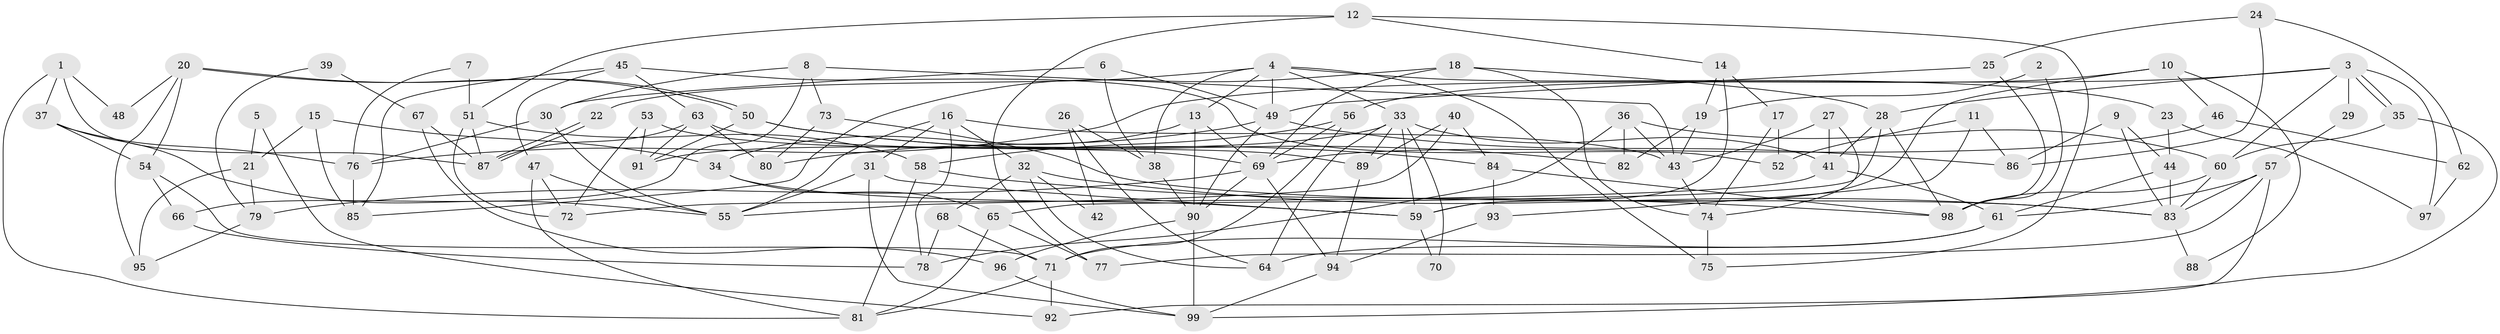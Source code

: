 // coarse degree distribution, {7: 0.07246376811594203, 2: 0.10144927536231885, 8: 0.057971014492753624, 5: 0.2028985507246377, 6: 0.11594202898550725, 4: 0.2898550724637681, 3: 0.13043478260869565, 9: 0.014492753623188406, 11: 0.014492753623188406}
// Generated by graph-tools (version 1.1) at 2025/23/03/03/25 07:23:59]
// undirected, 99 vertices, 198 edges
graph export_dot {
graph [start="1"]
  node [color=gray90,style=filled];
  1;
  2;
  3;
  4;
  5;
  6;
  7;
  8;
  9;
  10;
  11;
  12;
  13;
  14;
  15;
  16;
  17;
  18;
  19;
  20;
  21;
  22;
  23;
  24;
  25;
  26;
  27;
  28;
  29;
  30;
  31;
  32;
  33;
  34;
  35;
  36;
  37;
  38;
  39;
  40;
  41;
  42;
  43;
  44;
  45;
  46;
  47;
  48;
  49;
  50;
  51;
  52;
  53;
  54;
  55;
  56;
  57;
  58;
  59;
  60;
  61;
  62;
  63;
  64;
  65;
  66;
  67;
  68;
  69;
  70;
  71;
  72;
  73;
  74;
  75;
  76;
  77;
  78;
  79;
  80;
  81;
  82;
  83;
  84;
  85;
  86;
  87;
  88;
  89;
  90;
  91;
  92;
  93;
  94;
  95;
  96;
  97;
  98;
  99;
  1 -- 37;
  1 -- 87;
  1 -- 48;
  1 -- 81;
  2 -- 19;
  2 -- 98;
  3 -- 60;
  3 -- 35;
  3 -- 35;
  3 -- 28;
  3 -- 29;
  3 -- 76;
  3 -- 97;
  4 -- 33;
  4 -- 49;
  4 -- 13;
  4 -- 22;
  4 -- 23;
  4 -- 38;
  4 -- 75;
  5 -- 92;
  5 -- 21;
  6 -- 49;
  6 -- 38;
  6 -- 30;
  7 -- 51;
  7 -- 76;
  8 -- 43;
  8 -- 66;
  8 -- 30;
  8 -- 73;
  9 -- 83;
  9 -- 44;
  9 -- 86;
  10 -- 59;
  10 -- 56;
  10 -- 46;
  10 -- 88;
  11 -- 52;
  11 -- 86;
  11 -- 93;
  12 -- 77;
  12 -- 51;
  12 -- 14;
  12 -- 75;
  13 -- 69;
  13 -- 34;
  13 -- 90;
  14 -- 59;
  14 -- 17;
  14 -- 19;
  15 -- 34;
  15 -- 85;
  15 -- 21;
  16 -- 43;
  16 -- 55;
  16 -- 31;
  16 -- 32;
  16 -- 78;
  17 -- 74;
  17 -- 52;
  18 -- 74;
  18 -- 28;
  18 -- 69;
  18 -- 85;
  19 -- 82;
  19 -- 43;
  20 -- 50;
  20 -- 50;
  20 -- 54;
  20 -- 48;
  20 -- 95;
  21 -- 95;
  21 -- 79;
  22 -- 87;
  22 -- 87;
  23 -- 44;
  23 -- 97;
  24 -- 62;
  24 -- 25;
  24 -- 86;
  25 -- 98;
  25 -- 49;
  26 -- 64;
  26 -- 38;
  26 -- 42;
  27 -- 41;
  27 -- 74;
  27 -- 43;
  28 -- 98;
  28 -- 41;
  28 -- 65;
  29 -- 57;
  30 -- 55;
  30 -- 76;
  31 -- 99;
  31 -- 55;
  31 -- 59;
  32 -- 68;
  32 -- 42;
  32 -- 64;
  32 -- 83;
  33 -- 41;
  33 -- 64;
  33 -- 59;
  33 -- 70;
  33 -- 89;
  33 -- 91;
  34 -- 59;
  34 -- 65;
  35 -- 99;
  35 -- 60;
  36 -- 60;
  36 -- 43;
  36 -- 78;
  36 -- 82;
  37 -- 55;
  37 -- 76;
  37 -- 54;
  38 -- 90;
  39 -- 79;
  39 -- 67;
  40 -- 89;
  40 -- 55;
  40 -- 84;
  41 -- 72;
  41 -- 61;
  43 -- 74;
  44 -- 83;
  44 -- 61;
  45 -- 85;
  45 -- 47;
  45 -- 52;
  45 -- 63;
  46 -- 69;
  46 -- 62;
  47 -- 81;
  47 -- 55;
  47 -- 72;
  49 -- 90;
  49 -- 86;
  49 -- 80;
  50 -- 91;
  50 -- 82;
  50 -- 84;
  51 -- 58;
  51 -- 72;
  51 -- 87;
  53 -- 91;
  53 -- 69;
  53 -- 72;
  54 -- 71;
  54 -- 66;
  56 -- 69;
  56 -- 58;
  56 -- 71;
  57 -- 61;
  57 -- 83;
  57 -- 77;
  57 -- 92;
  58 -- 98;
  58 -- 81;
  59 -- 70;
  60 -- 83;
  60 -- 98;
  61 -- 71;
  61 -- 64;
  62 -- 97;
  63 -- 87;
  63 -- 80;
  63 -- 89;
  63 -- 91;
  65 -- 77;
  65 -- 81;
  66 -- 78;
  67 -- 87;
  67 -- 96;
  68 -- 78;
  68 -- 71;
  69 -- 94;
  69 -- 79;
  69 -- 90;
  71 -- 81;
  71 -- 92;
  73 -- 80;
  73 -- 83;
  74 -- 75;
  76 -- 85;
  79 -- 95;
  83 -- 88;
  84 -- 93;
  84 -- 98;
  89 -- 94;
  90 -- 96;
  90 -- 99;
  93 -- 94;
  94 -- 99;
  96 -- 99;
}
